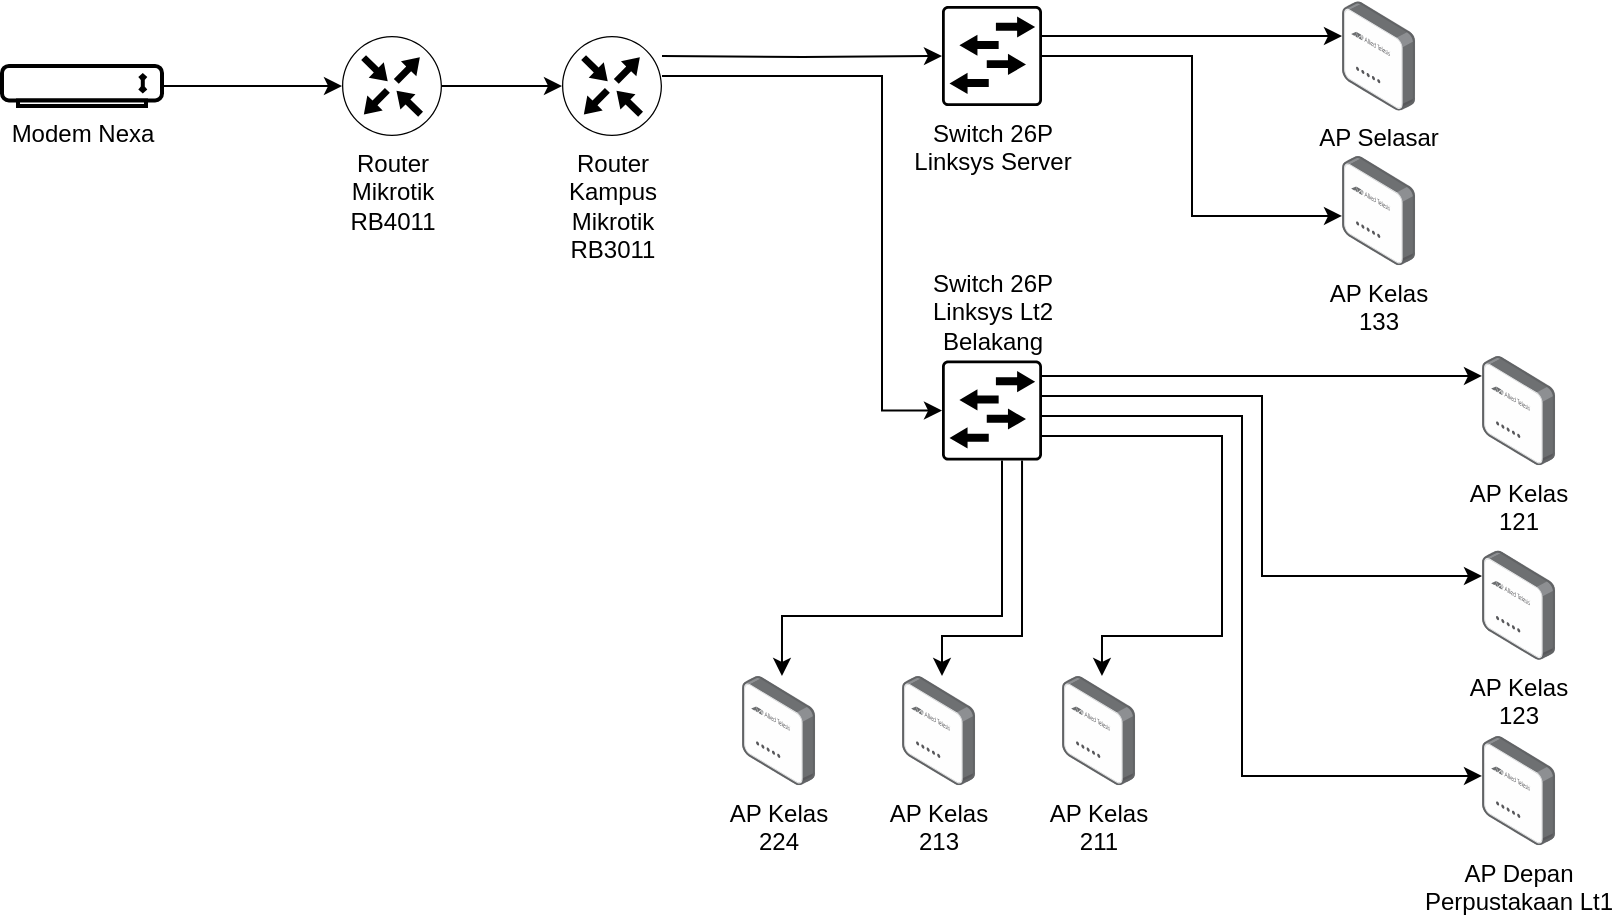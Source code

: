 <mxfile version="28.2.4">
  <diagram name="Halaman-1" id="fVaG4fxkSNwADPhYDmTG">
    <mxGraphModel dx="920" dy="817" grid="1" gridSize="10" guides="1" tooltips="1" connect="1" arrows="1" fold="1" page="1" pageScale="1" pageWidth="1169" pageHeight="827" math="0" shadow="0">
      <root>
        <mxCell id="0" />
        <mxCell id="1" parent="0" />
        <mxCell id="3s2Nf08JGnsYUdywj7sN-7" value="" style="edgeStyle=orthogonalEdgeStyle;rounded=0;orthogonalLoop=1;jettySize=auto;html=1;labelBackgroundColor=none;fontColor=default;" parent="1" source="3s2Nf08JGnsYUdywj7sN-1" target="3s2Nf08JGnsYUdywj7sN-6" edge="1">
          <mxGeometry relative="1" as="geometry" />
        </mxCell>
        <mxCell id="3s2Nf08JGnsYUdywj7sN-1" value="Router&lt;div&gt;Mikrotik&lt;/div&gt;&lt;div&gt;RB4011&lt;/div&gt;" style="sketch=0;points=[[0.5,0,0],[1,0.5,0],[0.5,1,0],[0,0.5,0],[0.145,0.145,0],[0.856,0.145,0],[0.855,0.856,0],[0.145,0.855,0]];verticalLabelPosition=bottom;html=1;verticalAlign=top;aspect=fixed;align=center;pointerEvents=1;shape=mxgraph.cisco19.rect;prIcon=router;labelBackgroundColor=none;" parent="1" vertex="1">
          <mxGeometry x="250" y="40" width="50" height="50" as="geometry" />
        </mxCell>
        <mxCell id="3s2Nf08JGnsYUdywj7sN-3" value="Switch 26P&lt;div&gt;Linksys Server&lt;/div&gt;" style="sketch=0;points=[[0.015,0.015,0],[0.985,0.015,0],[0.985,0.985,0],[0.015,0.985,0],[0.25,0,0],[0.5,0,0],[0.75,0,0],[1,0.25,0],[1,0.5,0],[1,0.75,0],[0.75,1,0],[0.5,1,0],[0.25,1,0],[0,0.75,0],[0,0.5,0],[0,0.25,0]];verticalLabelPosition=bottom;html=1;verticalAlign=top;aspect=fixed;align=center;pointerEvents=1;shape=mxgraph.cisco19.rect;prIcon=l2_switch;labelBackgroundColor=none;" parent="1" vertex="1">
          <mxGeometry x="550" y="25" width="50" height="50" as="geometry" />
        </mxCell>
        <mxCell id="3s2Nf08JGnsYUdywj7sN-5" value="" style="edgeStyle=orthogonalEdgeStyle;rounded=0;orthogonalLoop=1;jettySize=auto;html=1;labelBackgroundColor=none;fontColor=default;" parent="1" source="3s2Nf08JGnsYUdywj7sN-4" target="3s2Nf08JGnsYUdywj7sN-1" edge="1">
          <mxGeometry relative="1" as="geometry" />
        </mxCell>
        <mxCell id="3s2Nf08JGnsYUdywj7sN-4" value="Modem Nexa" style="verticalAlign=top;verticalLabelPosition=bottom;labelPosition=center;align=center;html=1;outlineConnect=0;gradientDirection=north;strokeWidth=2;shape=mxgraph.networks.modem;labelBackgroundColor=none;" parent="1" vertex="1">
          <mxGeometry x="80" y="55" width="80" height="20" as="geometry" />
        </mxCell>
        <mxCell id="3s2Nf08JGnsYUdywj7sN-8" value="" style="edgeStyle=orthogonalEdgeStyle;rounded=0;orthogonalLoop=1;jettySize=auto;html=1;entryX=0;entryY=0.5;entryDx=0;entryDy=0;entryPerimeter=0;labelBackgroundColor=none;fontColor=default;" parent="1" target="3s2Nf08JGnsYUdywj7sN-3" edge="1">
          <mxGeometry relative="1" as="geometry">
            <mxPoint x="410" y="50" as="sourcePoint" />
            <mxPoint x="490" y="90" as="targetPoint" />
          </mxGeometry>
        </mxCell>
        <mxCell id="3s2Nf08JGnsYUdywj7sN-6" value="Router&lt;div&gt;Kampus&lt;/div&gt;&lt;div&gt;Mikrotik&lt;/div&gt;&lt;div&gt;RB3011&lt;/div&gt;" style="sketch=0;points=[[0.5,0,0],[1,0.5,0],[0.5,1,0],[0,0.5,0],[0.145,0.145,0],[0.856,0.145,0],[0.855,0.856,0],[0.145,0.855,0]];verticalLabelPosition=bottom;html=1;verticalAlign=top;aspect=fixed;align=center;pointerEvents=1;shape=mxgraph.cisco19.rect;prIcon=router;labelBackgroundColor=none;" parent="1" vertex="1">
          <mxGeometry x="360" y="40" width="50" height="50" as="geometry" />
        </mxCell>
        <mxCell id="3s2Nf08JGnsYUdywj7sN-9" value="AP Selasar" style="image;points=[];aspect=fixed;html=1;align=center;shadow=0;dashed=0;image=img/lib/allied_telesis/wireless/Access_Point_Indoor.svg;labelBackgroundColor=none;" parent="1" vertex="1">
          <mxGeometry x="750" y="22.7" width="36.6" height="54.6" as="geometry" />
        </mxCell>
        <mxCell id="3s2Nf08JGnsYUdywj7sN-10" style="edgeStyle=orthogonalEdgeStyle;rounded=0;orthogonalLoop=1;jettySize=auto;html=1;entryX=0;entryY=0.5;entryDx=0;entryDy=0;entryPerimeter=0;labelBackgroundColor=none;fontColor=default;" parent="1" edge="1">
          <mxGeometry relative="1" as="geometry">
            <mxPoint x="600" y="40" as="sourcePoint" />
            <mxPoint x="750" y="40" as="targetPoint" />
          </mxGeometry>
        </mxCell>
        <mxCell id="3s2Nf08JGnsYUdywj7sN-11" value="AP Kelas&lt;div&gt;133&lt;/div&gt;" style="image;points=[];aspect=fixed;html=1;align=center;shadow=0;dashed=0;image=img/lib/allied_telesis/wireless/Access_Point_Indoor.svg;labelBackgroundColor=none;" parent="1" vertex="1">
          <mxGeometry x="750" y="100.0" width="36.6" height="54.6" as="geometry" />
        </mxCell>
        <mxCell id="3s2Nf08JGnsYUdywj7sN-12" style="edgeStyle=orthogonalEdgeStyle;rounded=0;orthogonalLoop=1;jettySize=auto;html=1;entryX=0;entryY=0.549;entryDx=0;entryDy=0;entryPerimeter=0;labelBackgroundColor=none;fontColor=default;" parent="1" source="3s2Nf08JGnsYUdywj7sN-3" target="3s2Nf08JGnsYUdywj7sN-11" edge="1">
          <mxGeometry relative="1" as="geometry" />
        </mxCell>
        <mxCell id="3s2Nf08JGnsYUdywj7sN-17" value="" style="edgeStyle=orthogonalEdgeStyle;rounded=0;orthogonalLoop=1;jettySize=auto;html=1;entryX=0;entryY=0.183;entryDx=0;entryDy=0;entryPerimeter=0;labelBackgroundColor=none;fontColor=default;" parent="1" source="3s2Nf08JGnsYUdywj7sN-13" target="3s2Nf08JGnsYUdywj7sN-15" edge="1">
          <mxGeometry relative="1" as="geometry">
            <Array as="points">
              <mxPoint x="620" y="210" />
              <mxPoint x="620" y="210" />
            </Array>
          </mxGeometry>
        </mxCell>
        <mxCell id="3s2Nf08JGnsYUdywj7sN-13" value="Switch 26P&lt;div&gt;Linksys Lt2&lt;/div&gt;&lt;div&gt;Belakang&lt;/div&gt;" style="sketch=0;points=[[0.015,0.015,0],[0.985,0.015,0],[0.985,0.985,0],[0.015,0.985,0],[0.25,0,0],[0.5,0,0],[0.75,0,0],[1,0.25,0],[1,0.5,0],[1,0.75,0],[0.75,1,0],[0.5,1,0],[0.25,1,0],[0,0.75,0],[0,0.5,0],[0,0.25,0]];verticalLabelPosition=top;html=1;verticalAlign=bottom;aspect=fixed;align=center;pointerEvents=1;shape=mxgraph.cisco19.rect;prIcon=l2_switch;labelBackgroundColor=none;labelPosition=center;" parent="1" vertex="1">
          <mxGeometry x="550" y="202.3" width="50" height="50" as="geometry" />
        </mxCell>
        <mxCell id="3s2Nf08JGnsYUdywj7sN-14" style="edgeStyle=orthogonalEdgeStyle;rounded=0;orthogonalLoop=1;jettySize=auto;html=1;entryX=0;entryY=0.5;entryDx=0;entryDy=0;entryPerimeter=0;labelBackgroundColor=none;fontColor=default;" parent="1" source="3s2Nf08JGnsYUdywj7sN-6" target="3s2Nf08JGnsYUdywj7sN-13" edge="1">
          <mxGeometry relative="1" as="geometry">
            <Array as="points">
              <mxPoint x="520" y="60" />
              <mxPoint x="520" y="227" />
            </Array>
          </mxGeometry>
        </mxCell>
        <mxCell id="3s2Nf08JGnsYUdywj7sN-15" value="AP Kelas&lt;div&gt;121&lt;/div&gt;" style="image;points=[];aspect=fixed;html=1;align=center;shadow=0;dashed=0;image=img/lib/allied_telesis/wireless/Access_Point_Indoor.svg;labelBackgroundColor=none;" parent="1" vertex="1">
          <mxGeometry x="820" y="200" width="36.6" height="54.6" as="geometry" />
        </mxCell>
        <mxCell id="3s2Nf08JGnsYUdywj7sN-16" value="AP Kelas&lt;div&gt;123&lt;/div&gt;" style="image;points=[];aspect=fixed;html=1;align=center;shadow=0;dashed=0;image=img/lib/allied_telesis/wireless/Access_Point_Indoor.svg;labelBackgroundColor=none;" parent="1" vertex="1">
          <mxGeometry x="820" y="297.3" width="36.6" height="54.6" as="geometry" />
        </mxCell>
        <mxCell id="3s2Nf08JGnsYUdywj7sN-19" style="edgeStyle=orthogonalEdgeStyle;rounded=0;orthogonalLoop=1;jettySize=auto;html=1;entryX=0;entryY=0.233;entryDx=0;entryDy=0;entryPerimeter=0;fontColor=default;labelBackgroundColor=none;" parent="1" source="3s2Nf08JGnsYUdywj7sN-13" target="3s2Nf08JGnsYUdywj7sN-16" edge="1">
          <mxGeometry relative="1" as="geometry">
            <Array as="points">
              <mxPoint x="710" y="220" />
              <mxPoint x="710" y="310" />
            </Array>
          </mxGeometry>
        </mxCell>
        <mxCell id="3s2Nf08JGnsYUdywj7sN-20" value="AP Depan&lt;div&gt;Perpustakaan Lt1&lt;/div&gt;" style="image;points=[];aspect=fixed;html=1;align=center;shadow=0;dashed=0;image=img/lib/allied_telesis/wireless/Access_Point_Indoor.svg;labelBackgroundColor=none;" parent="1" vertex="1">
          <mxGeometry x="820" y="390" width="36.6" height="54.6" as="geometry" />
        </mxCell>
        <mxCell id="3s2Nf08JGnsYUdywj7sN-21" style="edgeStyle=orthogonalEdgeStyle;rounded=0;orthogonalLoop=1;jettySize=auto;html=1;entryX=0;entryY=0.366;entryDx=0;entryDy=0;entryPerimeter=0;fontColor=default;labelBackgroundColor=none;" parent="1" source="3s2Nf08JGnsYUdywj7sN-13" target="3s2Nf08JGnsYUdywj7sN-20" edge="1">
          <mxGeometry relative="1" as="geometry">
            <Array as="points">
              <mxPoint x="700" y="230" />
              <mxPoint x="700" y="410" />
            </Array>
          </mxGeometry>
        </mxCell>
        <mxCell id="Q9OzYJa5QTYALbdsi6Xg-2" value="AP Kelas&lt;div&gt;211&lt;/div&gt;" style="image;points=[];aspect=fixed;html=1;align=center;shadow=0;dashed=0;image=img/lib/allied_telesis/wireless/Access_Point_Indoor.svg;labelBackgroundColor=none;" parent="1" vertex="1">
          <mxGeometry x="610" y="360" width="36.6" height="54.6" as="geometry" />
        </mxCell>
        <mxCell id="Q9OzYJa5QTYALbdsi6Xg-3" value="AP Kelas&lt;div&gt;213&lt;/div&gt;" style="image;points=[];aspect=fixed;html=1;align=center;shadow=0;dashed=0;image=img/lib/allied_telesis/wireless/Access_Point_Indoor.svg;labelBackgroundColor=none;" parent="1" vertex="1">
          <mxGeometry x="530" y="360" width="36.6" height="54.6" as="geometry" />
        </mxCell>
        <mxCell id="Q9OzYJa5QTYALbdsi6Xg-4" value="AP Kelas&lt;div&gt;224&lt;/div&gt;" style="image;points=[];aspect=fixed;html=1;align=center;shadow=0;dashed=0;image=img/lib/allied_telesis/wireless/Access_Point_Indoor.svg;labelBackgroundColor=none;" parent="1" vertex="1">
          <mxGeometry x="450" y="360" width="36.6" height="54.6" as="geometry" />
        </mxCell>
        <mxCell id="Q9OzYJa5QTYALbdsi6Xg-5" style="edgeStyle=orthogonalEdgeStyle;rounded=0;orthogonalLoop=1;jettySize=auto;html=1;entryX=0.546;entryY=0;entryDx=0;entryDy=0;entryPerimeter=0;" parent="1" source="3s2Nf08JGnsYUdywj7sN-13" target="Q9OzYJa5QTYALbdsi6Xg-2" edge="1">
          <mxGeometry relative="1" as="geometry">
            <Array as="points">
              <mxPoint x="690" y="240" />
              <mxPoint x="690" y="340" />
              <mxPoint x="630" y="340" />
            </Array>
          </mxGeometry>
        </mxCell>
        <mxCell id="Q9OzYJa5QTYALbdsi6Xg-6" style="edgeStyle=orthogonalEdgeStyle;rounded=0;orthogonalLoop=1;jettySize=auto;html=1;entryX=0.546;entryY=0;entryDx=0;entryDy=0;entryPerimeter=0;" parent="1" edge="1">
          <mxGeometry relative="1" as="geometry">
            <mxPoint x="590.02" y="252.3" as="sourcePoint" />
            <mxPoint x="550.004" y="360" as="targetPoint" />
            <Array as="points">
              <mxPoint x="590" y="340" />
              <mxPoint x="550" y="340" />
            </Array>
          </mxGeometry>
        </mxCell>
        <mxCell id="Q9OzYJa5QTYALbdsi6Xg-7" style="edgeStyle=orthogonalEdgeStyle;rounded=0;orthogonalLoop=1;jettySize=auto;html=1;entryX=0.546;entryY=0;entryDx=0;entryDy=0;entryPerimeter=0;" parent="1" source="3s2Nf08JGnsYUdywj7sN-13" target="Q9OzYJa5QTYALbdsi6Xg-4" edge="1">
          <mxGeometry relative="1" as="geometry">
            <Array as="points">
              <mxPoint x="580" y="330" />
              <mxPoint x="470" y="330" />
            </Array>
          </mxGeometry>
        </mxCell>
      </root>
    </mxGraphModel>
  </diagram>
</mxfile>
